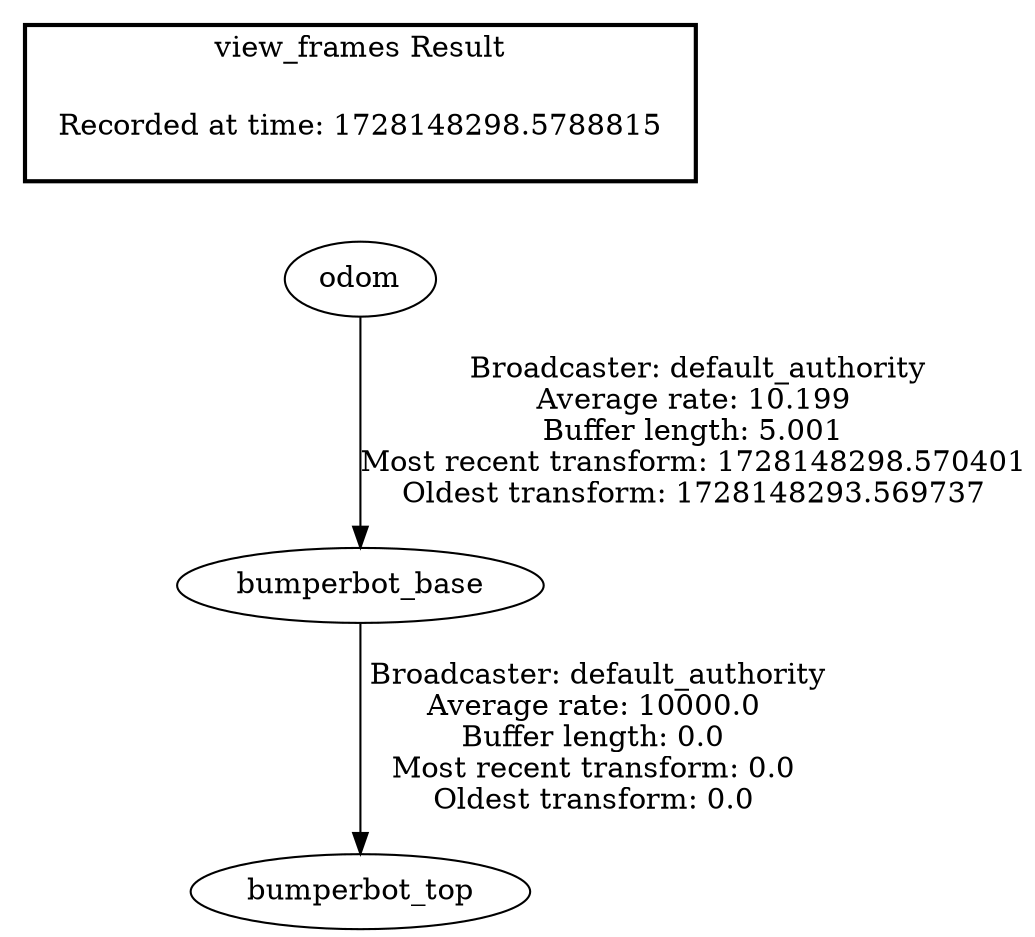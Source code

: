 digraph G {
"bumperbot_base" -> "bumperbot_top"[label=" Broadcaster: default_authority\nAverage rate: 10000.0\nBuffer length: 0.0\nMost recent transform: 0.0\nOldest transform: 0.0\n"];
"odom" -> "bumperbot_base"[label=" Broadcaster: default_authority\nAverage rate: 10.199\nBuffer length: 5.001\nMost recent transform: 1728148298.570401\nOldest transform: 1728148293.569737\n"];
edge [style=invis];
 subgraph cluster_legend { style=bold; color=black; label ="view_frames Result";
"Recorded at time: 1728148298.5788815"[ shape=plaintext ] ;
}->"odom";
}